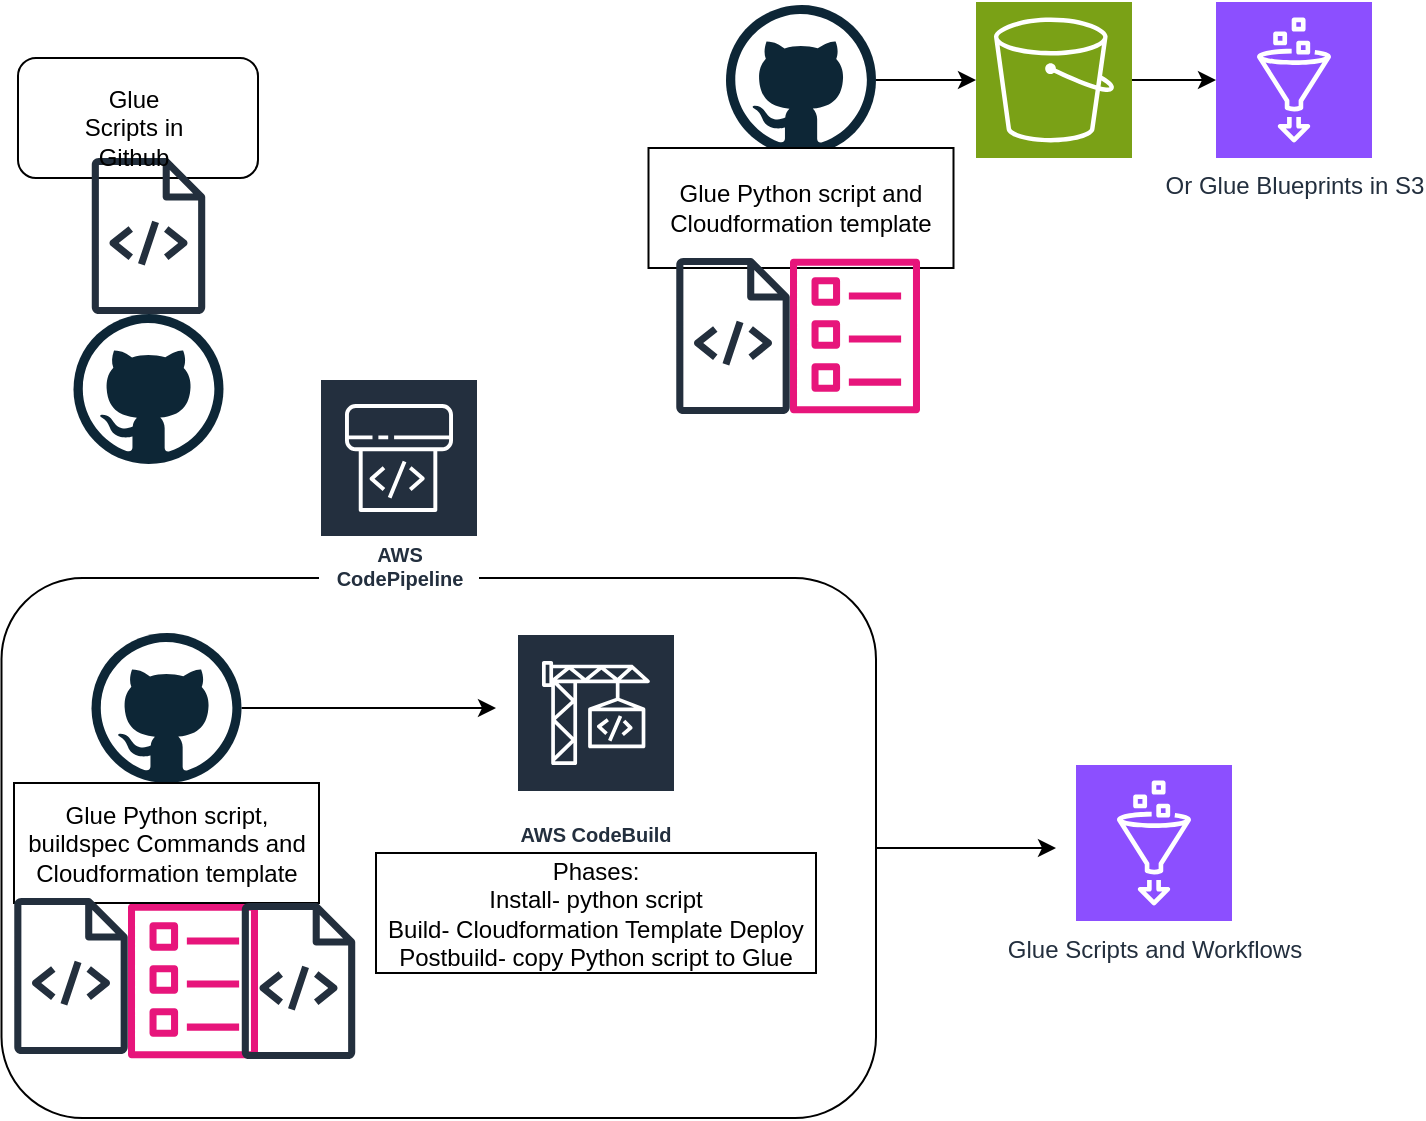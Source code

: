 <mxfile version="24.0.0" type="github">
  <diagram name="Page-1" id="hjqz-s7agjdwuwA-WYH3">
    <mxGraphModel dx="1372" dy="1846" grid="1" gridSize="10" guides="1" tooltips="1" connect="1" arrows="1" fold="1" page="1" pageScale="1" pageWidth="850" pageHeight="1100" math="0" shadow="0">
      <root>
        <mxCell id="0" />
        <mxCell id="1" parent="0" />
        <mxCell id="yojlliRYT3ahLuMwwNW5-14" value="" style="rounded=1;whiteSpace=wrap;html=1;" vertex="1" parent="1">
          <mxGeometry x="51" y="-80" width="120" height="60" as="geometry" />
        </mxCell>
        <mxCell id="yojlliRYT3ahLuMwwNW5-18" style="edgeStyle=orthogonalEdgeStyle;rounded=0;orthogonalLoop=1;jettySize=auto;html=1;" edge="1" parent="1" source="yojlliRYT3ahLuMwwNW5-10">
          <mxGeometry relative="1" as="geometry">
            <mxPoint x="570" y="315" as="targetPoint" />
          </mxGeometry>
        </mxCell>
        <mxCell id="yojlliRYT3ahLuMwwNW5-10" value="" style="rounded=1;whiteSpace=wrap;html=1;" vertex="1" parent="1">
          <mxGeometry x="42.75" y="180" width="437.25" height="270" as="geometry" />
        </mxCell>
        <mxCell id="yojlliRYT3ahLuMwwNW5-1" value="AWS CodeBuild" style="sketch=0;outlineConnect=0;fontColor=#232F3E;gradientColor=none;strokeColor=#ffffff;fillColor=#232F3E;dashed=0;verticalLabelPosition=middle;verticalAlign=bottom;align=center;html=1;whiteSpace=wrap;fontSize=10;fontStyle=1;spacing=3;shape=mxgraph.aws4.productIcon;prIcon=mxgraph.aws4.codebuild;" vertex="1" parent="1">
          <mxGeometry x="300" y="207.5" width="80" height="110" as="geometry" />
        </mxCell>
        <mxCell id="yojlliRYT3ahLuMwwNW5-2" value="" style="sketch=0;outlineConnect=0;fontColor=#232F3E;gradientColor=none;fillColor=#E7157B;strokeColor=none;dashed=0;verticalLabelPosition=bottom;verticalAlign=top;align=center;html=1;fontSize=12;fontStyle=0;aspect=fixed;pointerEvents=1;shape=mxgraph.aws4.template;" vertex="1" parent="1">
          <mxGeometry x="106" y="342.5" width="65" height="78" as="geometry" />
        </mxCell>
        <mxCell id="yojlliRYT3ahLuMwwNW5-9" style="edgeStyle=orthogonalEdgeStyle;rounded=0;orthogonalLoop=1;jettySize=auto;html=1;" edge="1" parent="1" source="yojlliRYT3ahLuMwwNW5-3">
          <mxGeometry relative="1" as="geometry">
            <mxPoint x="290" y="245" as="targetPoint" />
          </mxGeometry>
        </mxCell>
        <mxCell id="yojlliRYT3ahLuMwwNW5-3" value="" style="dashed=0;outlineConnect=0;html=1;align=center;labelPosition=center;verticalLabelPosition=bottom;verticalAlign=top;shape=mxgraph.weblogos.github" vertex="1" parent="1">
          <mxGeometry x="87.75" y="207.5" width="75" height="75" as="geometry" />
        </mxCell>
        <mxCell id="yojlliRYT3ahLuMwwNW5-4" value="Glue Python script, buildspec Commands and Cloudformation template" style="rounded=0;whiteSpace=wrap;html=1;" vertex="1" parent="1">
          <mxGeometry x="49" y="282.5" width="152.5" height="60" as="geometry" />
        </mxCell>
        <mxCell id="yojlliRYT3ahLuMwwNW5-5" value="&lt;div&gt;Phases:&lt;/div&gt;&lt;div&gt;Install- python script&lt;/div&gt;&lt;div&gt;Build- Cloudformation Template Deploy&lt;br&gt;&lt;/div&gt;&lt;div&gt;Postbuild- copy Python script to Glue&lt;br&gt;&lt;/div&gt;" style="rounded=0;whiteSpace=wrap;html=1;" vertex="1" parent="1">
          <mxGeometry x="230" y="317.5" width="220" height="60" as="geometry" />
        </mxCell>
        <mxCell id="yojlliRYT3ahLuMwwNW5-6" value="" style="sketch=0;outlineConnect=0;fontColor=#232F3E;gradientColor=none;fillColor=#232F3D;strokeColor=none;dashed=0;verticalLabelPosition=bottom;verticalAlign=top;align=center;html=1;fontSize=12;fontStyle=0;aspect=fixed;pointerEvents=1;shape=mxgraph.aws4.source_code;" vertex="1" parent="1">
          <mxGeometry x="49" y="340" width="57" height="78" as="geometry" />
        </mxCell>
        <mxCell id="yojlliRYT3ahLuMwwNW5-8" value="AWS CodePipeline" style="sketch=0;outlineConnect=0;fontColor=#232F3E;gradientColor=none;strokeColor=#ffffff;fillColor=#232F3E;dashed=0;verticalLabelPosition=middle;verticalAlign=bottom;align=center;html=1;whiteSpace=wrap;fontSize=10;fontStyle=1;spacing=3;shape=mxgraph.aws4.productIcon;prIcon=mxgraph.aws4.codepipeline;" vertex="1" parent="1">
          <mxGeometry x="201.5" y="80" width="80" height="110" as="geometry" />
        </mxCell>
        <mxCell id="yojlliRYT3ahLuMwwNW5-11" value="" style="dashed=0;outlineConnect=0;html=1;align=center;labelPosition=center;verticalLabelPosition=bottom;verticalAlign=top;shape=mxgraph.weblogos.github" vertex="1" parent="1">
          <mxGeometry x="78.75" y="48" width="75" height="75" as="geometry" />
        </mxCell>
        <mxCell id="yojlliRYT3ahLuMwwNW5-12" value="" style="sketch=0;outlineConnect=0;fontColor=#232F3E;gradientColor=none;fillColor=#232F3D;strokeColor=none;dashed=0;verticalLabelPosition=bottom;verticalAlign=top;align=center;html=1;fontSize=12;fontStyle=0;aspect=fixed;pointerEvents=1;shape=mxgraph.aws4.source_code;" vertex="1" parent="1">
          <mxGeometry x="87.75" y="-30" width="57" height="78" as="geometry" />
        </mxCell>
        <mxCell id="yojlliRYT3ahLuMwwNW5-13" value="Glue Scripts in Github" style="text;html=1;align=center;verticalAlign=middle;whiteSpace=wrap;rounded=0;" vertex="1" parent="1">
          <mxGeometry x="78.75" y="-60" width="60" height="30" as="geometry" />
        </mxCell>
        <mxCell id="yojlliRYT3ahLuMwwNW5-17" value="Glue Scripts and Workflows" style="sketch=0;points=[[0,0,0],[0.25,0,0],[0.5,0,0],[0.75,0,0],[1,0,0],[0,1,0],[0.25,1,0],[0.5,1,0],[0.75,1,0],[1,1,0],[0,0.25,0],[0,0.5,0],[0,0.75,0],[1,0.25,0],[1,0.5,0],[1,0.75,0]];outlineConnect=0;fontColor=#232F3E;fillColor=#8C4FFF;strokeColor=#ffffff;dashed=0;verticalLabelPosition=bottom;verticalAlign=top;align=center;html=1;fontSize=12;fontStyle=0;aspect=fixed;shape=mxgraph.aws4.resourceIcon;resIcon=mxgraph.aws4.glue;" vertex="1" parent="1">
          <mxGeometry x="580" y="273.5" width="78" height="78" as="geometry" />
        </mxCell>
        <mxCell id="yojlliRYT3ahLuMwwNW5-19" value="Or Glue Blueprints in S3" style="sketch=0;points=[[0,0,0],[0.25,0,0],[0.5,0,0],[0.75,0,0],[1,0,0],[0,1,0],[0.25,1,0],[0.5,1,0],[0.75,1,0],[1,1,0],[0,0.25,0],[0,0.5,0],[0,0.75,0],[1,0.25,0],[1,0.5,0],[1,0.75,0]];outlineConnect=0;fontColor=#232F3E;fillColor=#8C4FFF;strokeColor=#ffffff;dashed=0;verticalLabelPosition=bottom;verticalAlign=top;align=center;html=1;fontSize=12;fontStyle=0;aspect=fixed;shape=mxgraph.aws4.resourceIcon;resIcon=mxgraph.aws4.glue;" vertex="1" parent="1">
          <mxGeometry x="650" y="-108" width="78" height="78" as="geometry" />
        </mxCell>
        <mxCell id="yojlliRYT3ahLuMwwNW5-26" value="" style="edgeStyle=orthogonalEdgeStyle;rounded=0;orthogonalLoop=1;jettySize=auto;html=1;" edge="1" parent="1" source="yojlliRYT3ahLuMwwNW5-20" target="yojlliRYT3ahLuMwwNW5-25">
          <mxGeometry relative="1" as="geometry" />
        </mxCell>
        <mxCell id="yojlliRYT3ahLuMwwNW5-20" value="" style="dashed=0;outlineConnect=0;html=1;align=center;labelPosition=center;verticalLabelPosition=bottom;verticalAlign=top;shape=mxgraph.weblogos.github" vertex="1" parent="1">
          <mxGeometry x="405" y="-106.5" width="75" height="75" as="geometry" />
        </mxCell>
        <mxCell id="yojlliRYT3ahLuMwwNW5-21" value="Glue Python script and Cloudformation template" style="rounded=0;whiteSpace=wrap;html=1;" vertex="1" parent="1">
          <mxGeometry x="366.25" y="-35" width="152.5" height="60" as="geometry" />
        </mxCell>
        <mxCell id="yojlliRYT3ahLuMwwNW5-22" value="" style="sketch=0;outlineConnect=0;fontColor=#232F3E;gradientColor=none;fillColor=#232F3D;strokeColor=none;dashed=0;verticalLabelPosition=bottom;verticalAlign=top;align=center;html=1;fontSize=12;fontStyle=0;aspect=fixed;pointerEvents=1;shape=mxgraph.aws4.source_code;" vertex="1" parent="1">
          <mxGeometry x="380" y="20" width="57" height="78" as="geometry" />
        </mxCell>
        <mxCell id="yojlliRYT3ahLuMwwNW5-23" value="" style="sketch=0;outlineConnect=0;fontColor=#232F3E;gradientColor=none;fillColor=#E7157B;strokeColor=none;dashed=0;verticalLabelPosition=bottom;verticalAlign=top;align=center;html=1;fontSize=12;fontStyle=0;aspect=fixed;pointerEvents=1;shape=mxgraph.aws4.template;" vertex="1" parent="1">
          <mxGeometry x="437" y="20" width="65" height="78" as="geometry" />
        </mxCell>
        <mxCell id="yojlliRYT3ahLuMwwNW5-24" value="" style="sketch=0;outlineConnect=0;fontColor=#232F3E;gradientColor=none;fillColor=#232F3D;strokeColor=none;dashed=0;verticalLabelPosition=bottom;verticalAlign=top;align=center;html=1;fontSize=12;fontStyle=0;aspect=fixed;pointerEvents=1;shape=mxgraph.aws4.source_code;" vertex="1" parent="1">
          <mxGeometry x="162.75" y="342.5" width="57" height="78" as="geometry" />
        </mxCell>
        <mxCell id="yojlliRYT3ahLuMwwNW5-27" value="" style="edgeStyle=orthogonalEdgeStyle;rounded=0;orthogonalLoop=1;jettySize=auto;html=1;" edge="1" parent="1" source="yojlliRYT3ahLuMwwNW5-25" target="yojlliRYT3ahLuMwwNW5-19">
          <mxGeometry relative="1" as="geometry" />
        </mxCell>
        <mxCell id="yojlliRYT3ahLuMwwNW5-25" value="" style="sketch=0;points=[[0,0,0],[0.25,0,0],[0.5,0,0],[0.75,0,0],[1,0,0],[0,1,0],[0.25,1,0],[0.5,1,0],[0.75,1,0],[1,1,0],[0,0.25,0],[0,0.5,0],[0,0.75,0],[1,0.25,0],[1,0.5,0],[1,0.75,0]];outlineConnect=0;fontColor=#232F3E;fillColor=#7AA116;strokeColor=#ffffff;dashed=0;verticalLabelPosition=bottom;verticalAlign=top;align=center;html=1;fontSize=12;fontStyle=0;aspect=fixed;shape=mxgraph.aws4.resourceIcon;resIcon=mxgraph.aws4.s3;" vertex="1" parent="1">
          <mxGeometry x="530" y="-108" width="78" height="78" as="geometry" />
        </mxCell>
      </root>
    </mxGraphModel>
  </diagram>
</mxfile>
